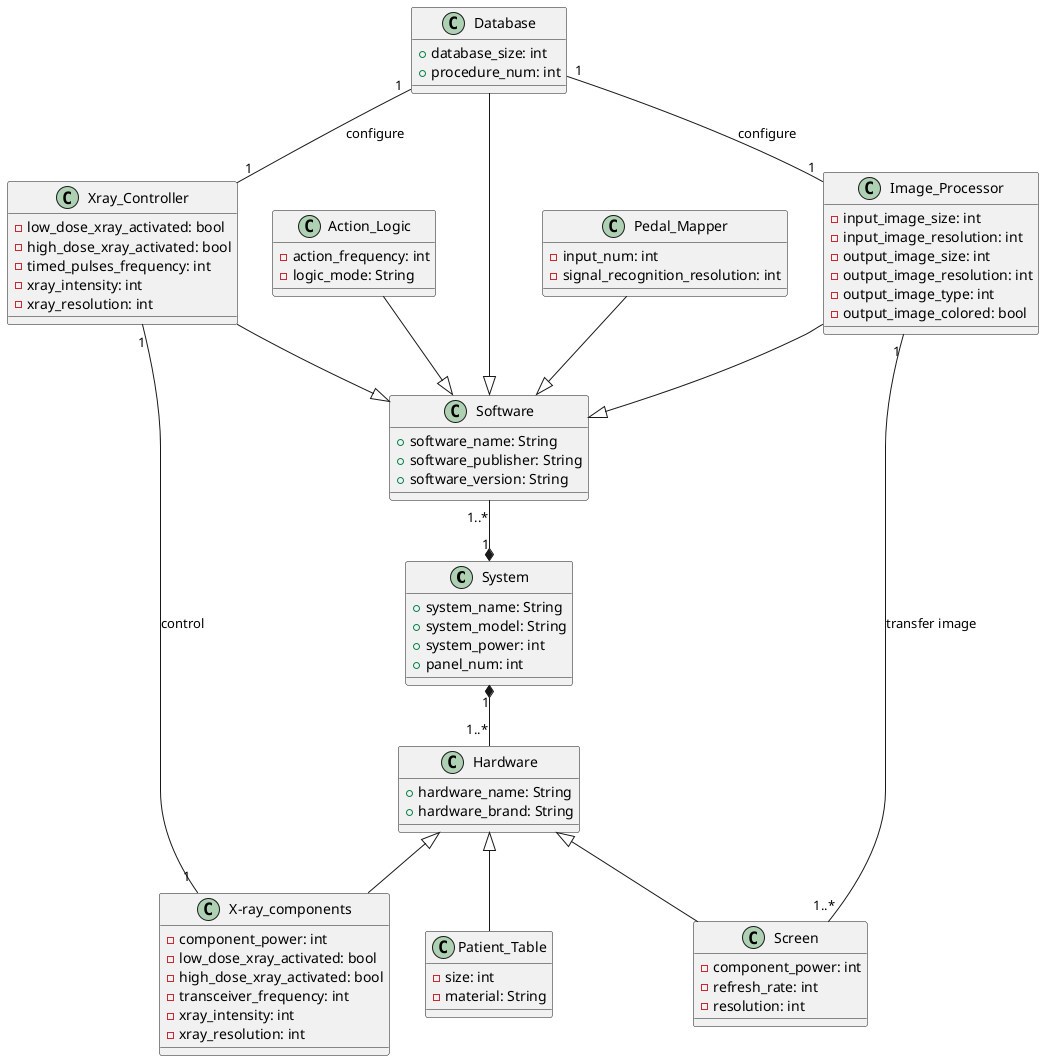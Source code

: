 @startuml
class “System” as sc{
+system_name: String
+system_model: String
+system_power: int
+panel_num: int
}

class "Hardware" as h{
+hardware_name: String
+hardware_brand: String
}

class "Software" as s{
+software_name: String
+software_publisher: String
+software_version: String
}

class "X-ray_components" as xc{
-component_power: int
-low_dose_xray_activated: bool
-high_dose_xray_activated: bool
-transceiver_frequency: int
-xray_intensity: int
-xray_resolution: int
}

class "Screen" as scr{
-component_power: int
-refresh_rate: int
-resolution: int
}

class "Patient_Table" as pt{
-size: int
-material: String
}


h <|-down- xc
h <|-down- pt
h <|-down- scr



class "Pedal_Mapper" as pm{
-input_num: int
-signal_recognition_resolution: int
}

class "Action_Logic" as al{
-action_frequency: int
-logic_mode: String
}

class "Xray_Controller" as xcr{
-low_dose_xray_activated: bool
-high_dose_xray_activated: bool
-timed_pulses_frequency: int
-xray_intensity: int
-xray_resolution: int
}

class "Image_Processor" as ip{
-input_image_size: int
-input_image_resolution: int
-output_image_size: int
-output_image_resolution: int
-output_image_type: int
-output_image_colored: bool
}

class "Database" as db{
+database_size: int
+procedure_num: int
}

s <|-up- ip
s <|-up- pm
s <|-up- db
s <|-up- al
s <|-up- xcr

xcr "1" -- "1"xc: control
ip "1" -- "1..*"scr: transfer image
db "1" -- "1"xcr: configure
db "1" -- "1"ip: configure

sc "1" *-up- "1..*" s
sc "1" *-down- "1..*" h




@enduml